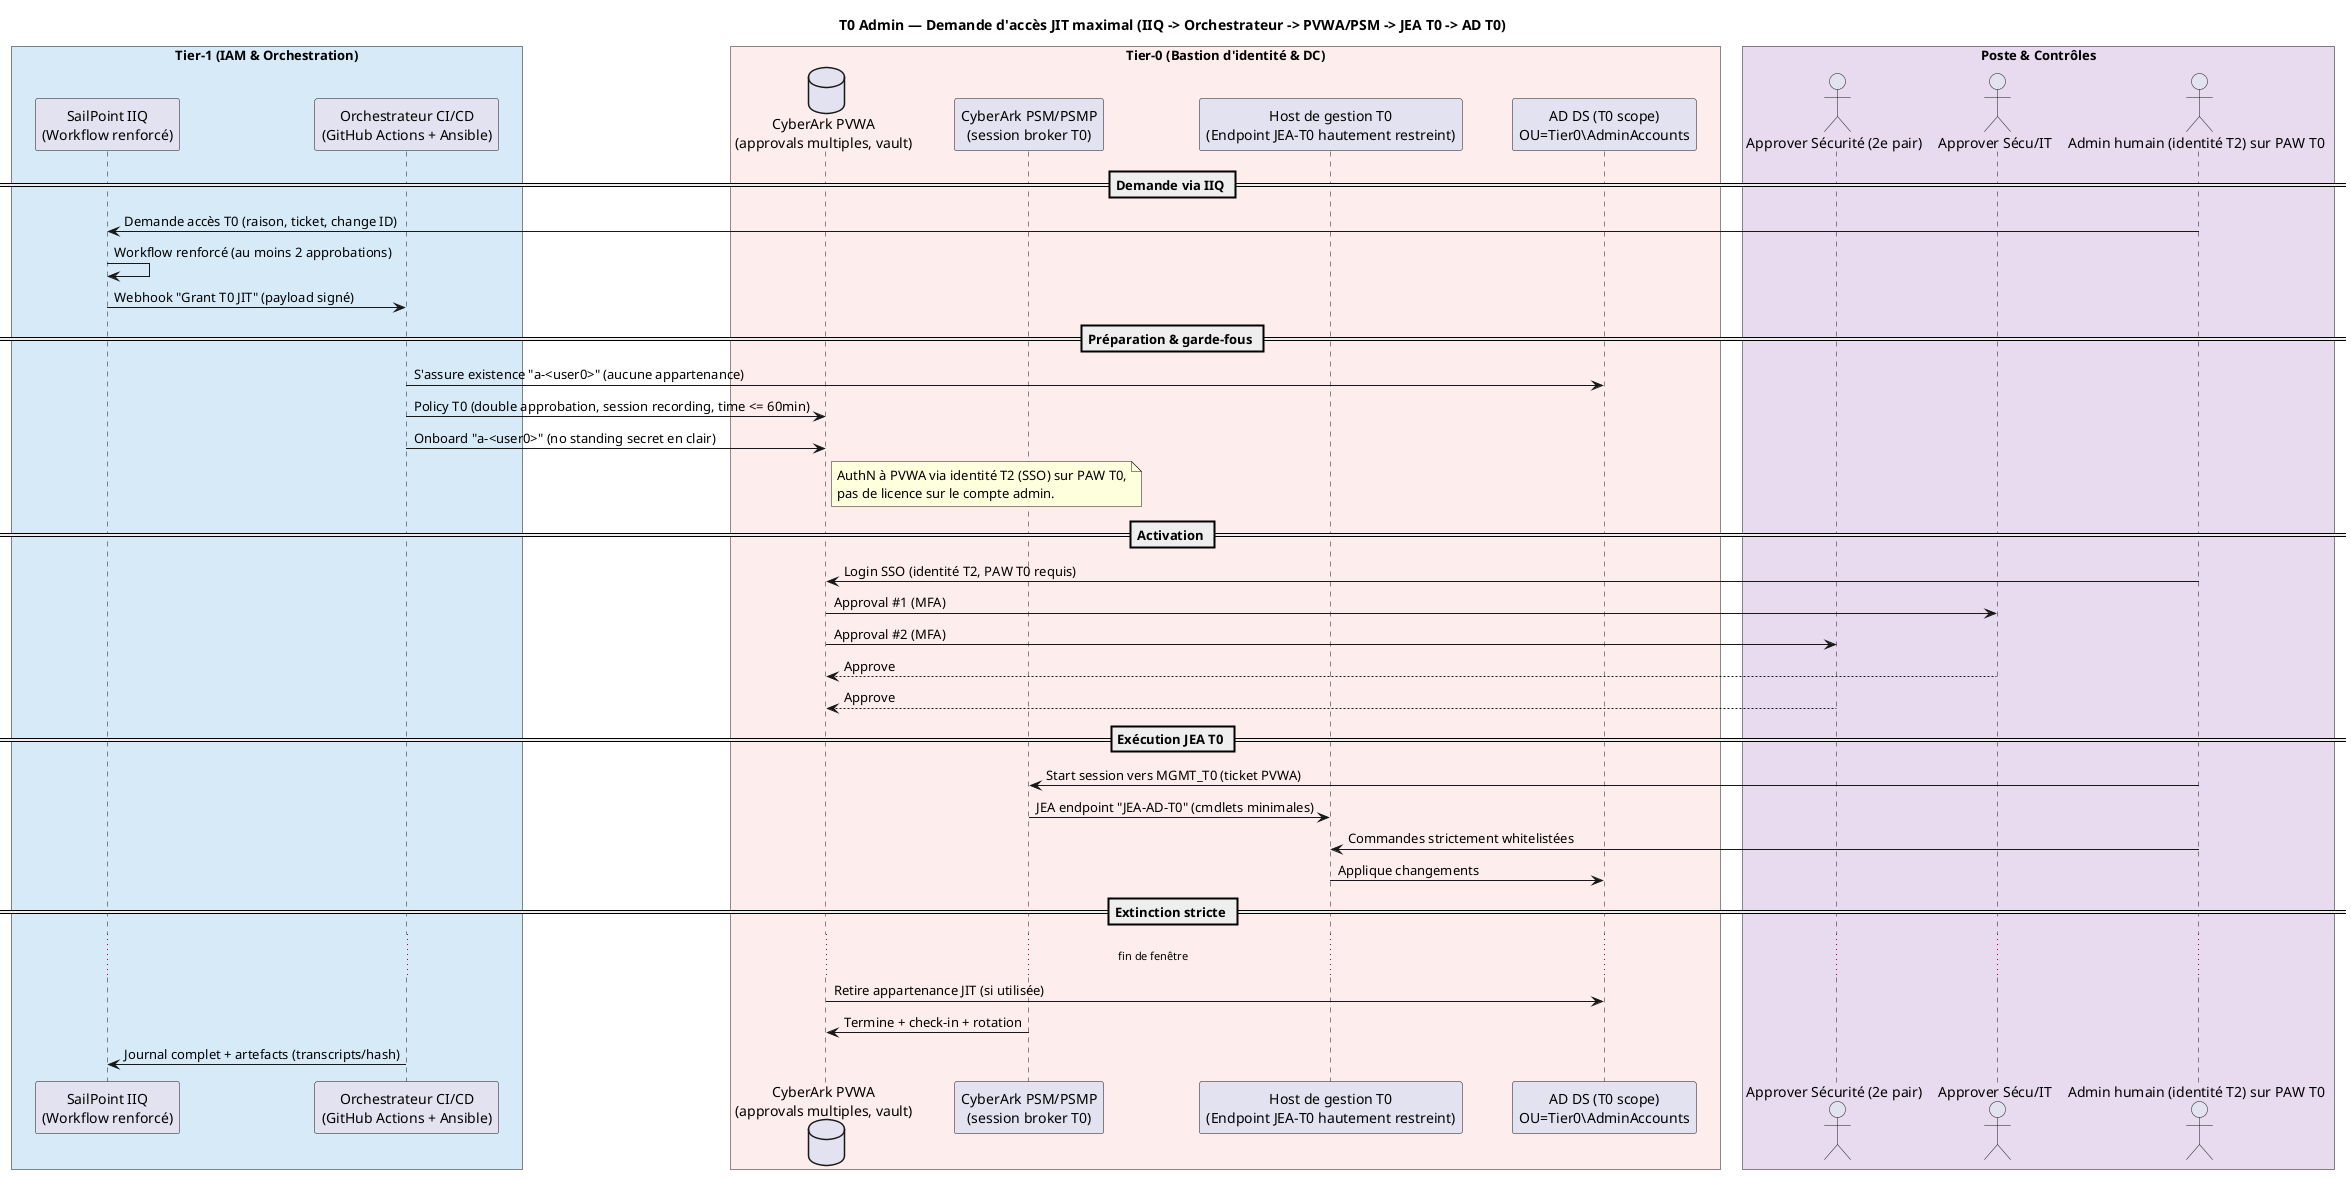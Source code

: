 @startuml
title T0 Admin — Demande d'accès JIT maximal (IIQ -> Orchestrateur -> PVWA/PSM -> JEA T0 -> AD T0)

skinparam ParticipantPadding 20
skinparam BoxPadding 10

box "Tier-1 (IAM & Orchestration)" #D6EAF8
  participant "SailPoint IIQ\n(Workflow renforcé)" as IIQ
  participant "Orchestrateur CI/CD\n(GitHub Actions + Ansible)" as ORCH
end box

box "Tier-0 (Bastion d'identité & DC)" #FDEDEC
  database "CyberArk PVWA\n(approvals multiples, vault)" as PVWA
  participant "CyberArk PSM/PSMP\n(session broker T0)" as PSM
  participant "Host de gestion T0\n(Endpoint JEA-T0 hautement restreint)" as MGMT_T0
  participant "AD DS (T0 scope)\nOU=Tier0\\AdminAccounts" as AD_T0
end box

box "Poste & Contrôles" #E8DAEF
  actor "Approver Sécurité (2e pair)" as APPROVER2
  actor "Approver Sécu/IT" as APPROVER1
  actor "Admin humain (identité T2) sur PAW T0" as HUMAN_T0
end box

== Demande via IIQ ==
HUMAN_T0 -> IIQ: Demande accès T0 (raison, ticket, change ID)
IIQ -> IIQ: Workflow renforcé (au moins 2 approbations)
IIQ -> ORCH: Webhook "Grant T0 JIT" (payload signé)

== Préparation & garde-fous ==
ORCH -> AD_T0: S'assure existence "a-<user0>" (aucune appartenance)
ORCH -> PVWA: Policy T0 (double approbation, session recording, time <= 60min)
ORCH -> PVWA: Onboard "a-<user0>" (no standing secret en clair)
note right of PVWA
  AuthN à PVWA via identité T2 (SSO) sur PAW T0,
  pas de licence sur le compte admin.
end note

== Activation ==
HUMAN_T0 -> PVWA: Login SSO (identité T2, PAW T0 requis)
PVWA -> APPROVER1: Approval #1 (MFA)
PVWA -> APPROVER2: Approval #2 (MFA)
APPROVER1 --> PVWA: Approve
APPROVER2 --> PVWA: Approve

== Exécution JEA T0 ==
HUMAN_T0 -> PSM: Start session vers MGMT_T0 (ticket PVWA)
PSM -> MGMT_T0: JEA endpoint "JEA-AD-T0" (cmdlets minimales)
HUMAN_T0 -> MGMT_T0: Commandes strictement whitelistées
MGMT_T0 -> AD_T0: Applique changements

== Extinction stricte ==
... fin de fenêtre ...
PVWA -> AD_T0: Retire appartenance JIT (si utilisée)
PSM -> PVWA: Termine + check-in + rotation
ORCH -> IIQ: Journal complet + artefacts (transcripts/hash)
@enduml
